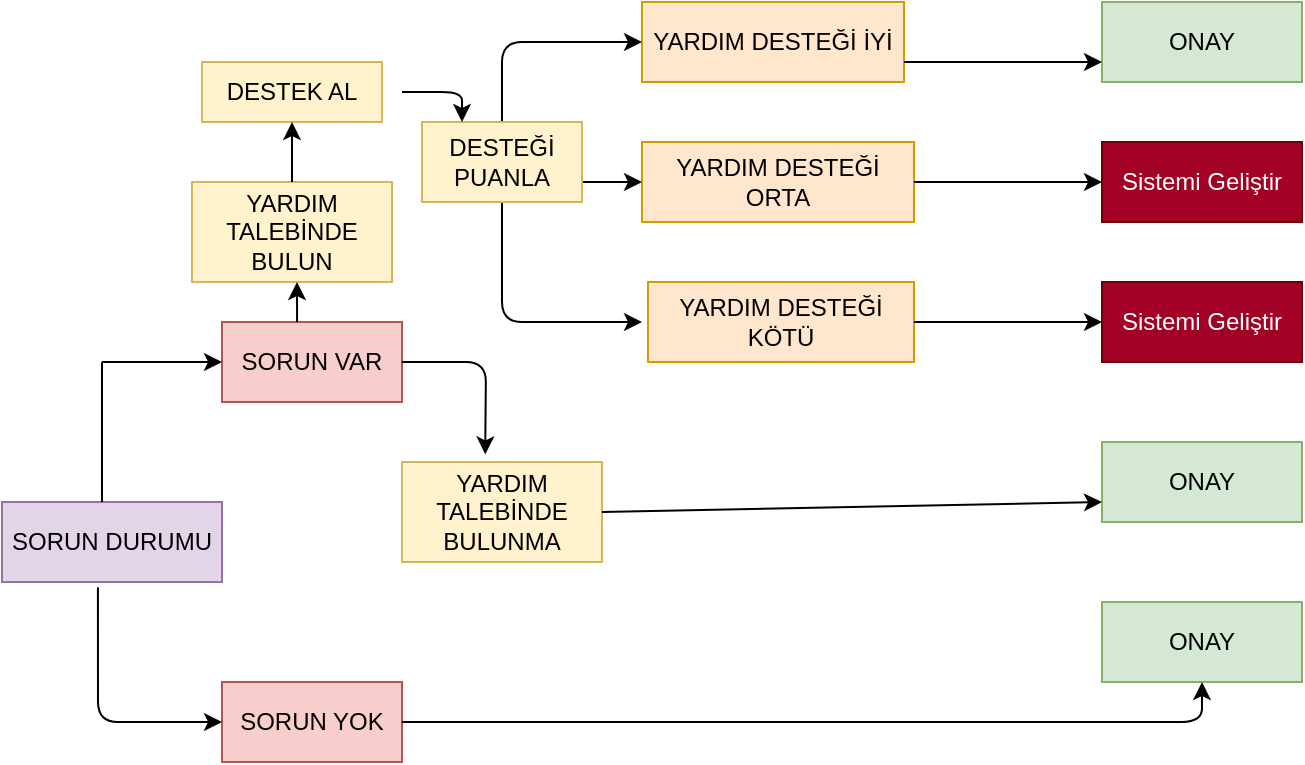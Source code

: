 <mxfile version="13.9.9" type="device"><diagram id="6bPdcOyjNuUFRbhqfrCY" name="Sayfa -1"><mxGraphModel dx="1024" dy="584" grid="1" gridSize="10" guides="1" tooltips="1" connect="1" arrows="1" fold="1" page="1" pageScale="1" pageWidth="827" pageHeight="1169" math="0" shadow="0"><root><mxCell id="0"/><mxCell id="1" parent="0"/><mxCell id="I35qHFhHNnyNmwdx-gFM-1" value="SORUN DURUMU" style="rounded=0;whiteSpace=wrap;html=1;fillColor=#e1d5e7;strokeColor=#9673a6;" parent="1" vertex="1"><mxGeometry x="40" y="280" width="110" height="40" as="geometry"/></mxCell><mxCell id="I35qHFhHNnyNmwdx-gFM-2" value="SORUN VAR" style="rounded=0;whiteSpace=wrap;html=1;fillColor=#f8cecc;strokeColor=#b85450;" parent="1" vertex="1"><mxGeometry x="150" y="190" width="90" height="40" as="geometry"/></mxCell><mxCell id="I35qHFhHNnyNmwdx-gFM-3" value="SORUN YOK" style="rounded=0;whiteSpace=wrap;html=1;fillColor=#f8cecc;strokeColor=#b85450;" parent="1" vertex="1"><mxGeometry x="150" y="370" width="90" height="40" as="geometry"/></mxCell><mxCell id="I35qHFhHNnyNmwdx-gFM-4" value="YARDIM TALEBİNDE BULUN" style="rounded=0;whiteSpace=wrap;html=1;fillColor=#fff2cc;strokeColor=#d6b656;" parent="1" vertex="1"><mxGeometry x="135" y="120" width="100" height="50" as="geometry"/></mxCell><mxCell id="I35qHFhHNnyNmwdx-gFM-5" value="YARDIM TALEBİNDE BULUNMA" style="rounded=0;whiteSpace=wrap;html=1;fillColor=#fff2cc;strokeColor=#d6b656;" parent="1" vertex="1"><mxGeometry x="240" y="260" width="100" height="50" as="geometry"/></mxCell><mxCell id="I35qHFhHNnyNmwdx-gFM-6" value="YARDIM DESTEĞİ İYİ" style="rounded=0;whiteSpace=wrap;html=1;fillColor=#ffe6cc;strokeColor=#d79b00;" parent="1" vertex="1"><mxGeometry x="360" y="30" width="131" height="40" as="geometry"/></mxCell><mxCell id="I35qHFhHNnyNmwdx-gFM-7" value="YARDIM DESTEĞİ ORTA" style="rounded=0;whiteSpace=wrap;html=1;fillColor=#ffe6cc;strokeColor=#d79b00;" parent="1" vertex="1"><mxGeometry x="360" y="100" width="136" height="40" as="geometry"/></mxCell><mxCell id="I35qHFhHNnyNmwdx-gFM-8" value="YARDIM DESTEĞİ KÖTÜ" style="rounded=0;whiteSpace=wrap;html=1;fillColor=#ffe6cc;strokeColor=#d79b00;" parent="1" vertex="1"><mxGeometry x="363" y="170" width="133" height="40" as="geometry"/></mxCell><mxCell id="I35qHFhHNnyNmwdx-gFM-10" value="" style="endArrow=classic;html=1;entryX=0;entryY=0.5;entryDx=0;entryDy=0;" parent="1" target="I35qHFhHNnyNmwdx-gFM-2" edge="1"><mxGeometry width="50" height="50" relative="1" as="geometry"><mxPoint x="90" y="210" as="sourcePoint"/><mxPoint x="90" y="210" as="targetPoint"/></mxGeometry></mxCell><mxCell id="I35qHFhHNnyNmwdx-gFM-12" value="" style="endArrow=none;html=1;" parent="1" edge="1"><mxGeometry width="50" height="50" relative="1" as="geometry"><mxPoint x="90" y="280" as="sourcePoint"/><mxPoint x="90" y="210" as="targetPoint"/></mxGeometry></mxCell><mxCell id="I35qHFhHNnyNmwdx-gFM-13" value="" style="endArrow=classic;html=1;exitX=0.417;exitY=0;exitDx=0;exitDy=0;exitPerimeter=0;" parent="1" source="I35qHFhHNnyNmwdx-gFM-2" edge="1"><mxGeometry width="50" height="50" relative="1" as="geometry"><mxPoint x="182.5" y="190" as="sourcePoint"/><mxPoint x="187.5" y="170" as="targetPoint"/><Array as="points"><mxPoint x="187.5" y="170"/></Array></mxGeometry></mxCell><mxCell id="I35qHFhHNnyNmwdx-gFM-14" value="" style="endArrow=classic;html=1;exitX=1;exitY=0.5;exitDx=0;exitDy=0;entryX=0.416;entryY=-0.076;entryDx=0;entryDy=0;entryPerimeter=0;" parent="1" source="I35qHFhHNnyNmwdx-gFM-2" target="I35qHFhHNnyNmwdx-gFM-5" edge="1"><mxGeometry width="50" height="50" relative="1" as="geometry"><mxPoint x="250" y="260" as="sourcePoint"/><mxPoint x="300" y="210" as="targetPoint"/><Array as="points"><mxPoint x="282" y="210"/></Array></mxGeometry></mxCell><mxCell id="I35qHFhHNnyNmwdx-gFM-15" value="" style="endArrow=classic;html=1;entryX=0;entryY=0.5;entryDx=0;entryDy=0;exitX=0.436;exitY=1.065;exitDx=0;exitDy=0;exitPerimeter=0;" parent="1" source="I35qHFhHNnyNmwdx-gFM-1" target="I35qHFhHNnyNmwdx-gFM-3" edge="1"><mxGeometry width="50" height="50" relative="1" as="geometry"><mxPoint x="90" y="370" as="sourcePoint"/><mxPoint x="140" y="320" as="targetPoint"/><Array as="points"><mxPoint x="88" y="390"/></Array></mxGeometry></mxCell><mxCell id="I35qHFhHNnyNmwdx-gFM-16" value="" style="endArrow=classic;html=1;exitX=0.5;exitY=0;exitDx=0;exitDy=0;entryX=0;entryY=0.5;entryDx=0;entryDy=0;" parent="1" source="VVRhAnsQv6O4-o932ByM-1" target="I35qHFhHNnyNmwdx-gFM-6" edge="1"><mxGeometry width="50" height="50" relative="1" as="geometry"><mxPoint x="390" y="280" as="sourcePoint"/><mxPoint x="440" y="230" as="targetPoint"/><Array as="points"><mxPoint x="290" y="50"/><mxPoint x="340" y="50"/></Array></mxGeometry></mxCell><mxCell id="I35qHFhHNnyNmwdx-gFM-17" value="" style="endArrow=classic;html=1;entryX=0;entryY=0.5;entryDx=0;entryDy=0;exitX=1;exitY=0.75;exitDx=0;exitDy=0;" parent="1" source="VVRhAnsQv6O4-o932ByM-1" target="I35qHFhHNnyNmwdx-gFM-7" edge="1"><mxGeometry width="50" height="50" relative="1" as="geometry"><mxPoint x="340" y="130" as="sourcePoint"/><mxPoint x="390" y="80" as="targetPoint"/></mxGeometry></mxCell><mxCell id="I35qHFhHNnyNmwdx-gFM-18" value="" style="endArrow=classic;html=1;exitX=0.5;exitY=1;exitDx=0;exitDy=0;" parent="1" source="VVRhAnsQv6O4-o932ByM-1" edge="1"><mxGeometry width="50" height="50" relative="1" as="geometry"><mxPoint x="280" y="150" as="sourcePoint"/><mxPoint x="360" y="190" as="targetPoint"/><Array as="points"><mxPoint x="290" y="190"/></Array></mxGeometry></mxCell><mxCell id="I35qHFhHNnyNmwdx-gFM-19" value="ONAY" style="rounded=0;whiteSpace=wrap;html=1;fillColor=#d5e8d4;strokeColor=#82b366;" parent="1" vertex="1"><mxGeometry x="590" y="30" width="100" height="40" as="geometry"/></mxCell><mxCell id="I35qHFhHNnyNmwdx-gFM-20" value="Sistemi Geliştir" style="rounded=0;whiteSpace=wrap;html=1;fillColor=#a20025;strokeColor=#6F0000;fontColor=#ffffff;" parent="1" vertex="1"><mxGeometry x="590" y="100" width="100" height="40" as="geometry"/></mxCell><mxCell id="I35qHFhHNnyNmwdx-gFM-22" value="Sistemi Geliştir" style="rounded=0;whiteSpace=wrap;html=1;fillColor=#a20025;strokeColor=#6F0000;fontColor=#ffffff;" parent="1" vertex="1"><mxGeometry x="590" y="170" width="100" height="40" as="geometry"/></mxCell><mxCell id="I35qHFhHNnyNmwdx-gFM-23" value="ONAY" style="rounded=0;whiteSpace=wrap;html=1;fillColor=#d5e8d4;strokeColor=#82b366;" parent="1" vertex="1"><mxGeometry x="590" y="250" width="100" height="40" as="geometry"/></mxCell><mxCell id="I35qHFhHNnyNmwdx-gFM-24" value="ONAY" style="rounded=0;whiteSpace=wrap;html=1;fillColor=#d5e8d4;strokeColor=#82b366;" parent="1" vertex="1"><mxGeometry x="590" y="330" width="100" height="40" as="geometry"/></mxCell><mxCell id="I35qHFhHNnyNmwdx-gFM-25" value="" style="endArrow=classic;html=1;entryX=0.5;entryY=1;entryDx=0;entryDy=0;" parent="1" target="I35qHFhHNnyNmwdx-gFM-24" edge="1"><mxGeometry width="50" height="50" relative="1" as="geometry"><mxPoint x="240" y="390" as="sourcePoint"/><mxPoint x="290" y="340" as="targetPoint"/><Array as="points"><mxPoint x="640" y="390"/></Array></mxGeometry></mxCell><mxCell id="I35qHFhHNnyNmwdx-gFM-26" value="" style="endArrow=classic;html=1;exitX=1;exitY=0.5;exitDx=0;exitDy=0;entryX=0;entryY=0.75;entryDx=0;entryDy=0;" parent="1" source="I35qHFhHNnyNmwdx-gFM-5" target="I35qHFhHNnyNmwdx-gFM-23" edge="1"><mxGeometry width="50" height="50" relative="1" as="geometry"><mxPoint x="390" y="280" as="sourcePoint"/><mxPoint x="440" y="230" as="targetPoint"/></mxGeometry></mxCell><mxCell id="I35qHFhHNnyNmwdx-gFM-27" value="" style="endArrow=classic;html=1;entryX=0;entryY=0.5;entryDx=0;entryDy=0;" parent="1" target="I35qHFhHNnyNmwdx-gFM-22" edge="1"><mxGeometry width="50" height="50" relative="1" as="geometry"><mxPoint x="496" y="190" as="sourcePoint"/><mxPoint x="546" y="140" as="targetPoint"/></mxGeometry></mxCell><mxCell id="I35qHFhHNnyNmwdx-gFM-28" value="" style="endArrow=classic;html=1;entryX=0;entryY=0.5;entryDx=0;entryDy=0;" parent="1" target="I35qHFhHNnyNmwdx-gFM-20" edge="1"><mxGeometry width="50" height="50" relative="1" as="geometry"><mxPoint x="496" y="120" as="sourcePoint"/><mxPoint x="546" y="70" as="targetPoint"/></mxGeometry></mxCell><mxCell id="I35qHFhHNnyNmwdx-gFM-29" value="" style="endArrow=classic;html=1;entryX=0;entryY=0.75;entryDx=0;entryDy=0;" parent="1" target="I35qHFhHNnyNmwdx-gFM-19" edge="1"><mxGeometry width="50" height="50" relative="1" as="geometry"><mxPoint x="491" y="60" as="sourcePoint"/><mxPoint x="541" y="10" as="targetPoint"/></mxGeometry></mxCell><mxCell id="VVRhAnsQv6O4-o932ByM-1" value="DESTEĞİ PUANLA" style="rounded=0;whiteSpace=wrap;html=1;fillColor=#fff2cc;strokeColor=#d6b656;" parent="1" vertex="1"><mxGeometry x="250" y="90" width="80" height="40" as="geometry"/></mxCell><mxCell id="VVRhAnsQv6O4-o932ByM-2" value="DESTEK AL" style="rounded=0;whiteSpace=wrap;html=1;fillColor=#fff2cc;strokeColor=#d6b656;" parent="1" vertex="1"><mxGeometry x="140" y="60" width="90" height="30" as="geometry"/></mxCell><mxCell id="s_pSVDkzlGFJsh7u_JLZ-2" value="" style="endArrow=classic;html=1;entryX=0.25;entryY=0;entryDx=0;entryDy=0;" parent="1" target="VVRhAnsQv6O4-o932ByM-1" edge="1"><mxGeometry width="50" height="50" relative="1" as="geometry"><mxPoint x="240" y="75" as="sourcePoint"/><mxPoint x="290" y="25" as="targetPoint"/><Array as="points"><mxPoint x="270" y="75"/></Array></mxGeometry></mxCell><mxCell id="v1f7BG8Q8imp2_OKq1_P-1" value="" style="endArrow=classic;html=1;entryX=0.5;entryY=1;entryDx=0;entryDy=0;" edge="1" parent="1" target="VVRhAnsQv6O4-o932ByM-2"><mxGeometry width="50" height="50" relative="1" as="geometry"><mxPoint x="185" y="120" as="sourcePoint"/><mxPoint x="440" y="280" as="targetPoint"/></mxGeometry></mxCell></root></mxGraphModel></diagram></mxfile>